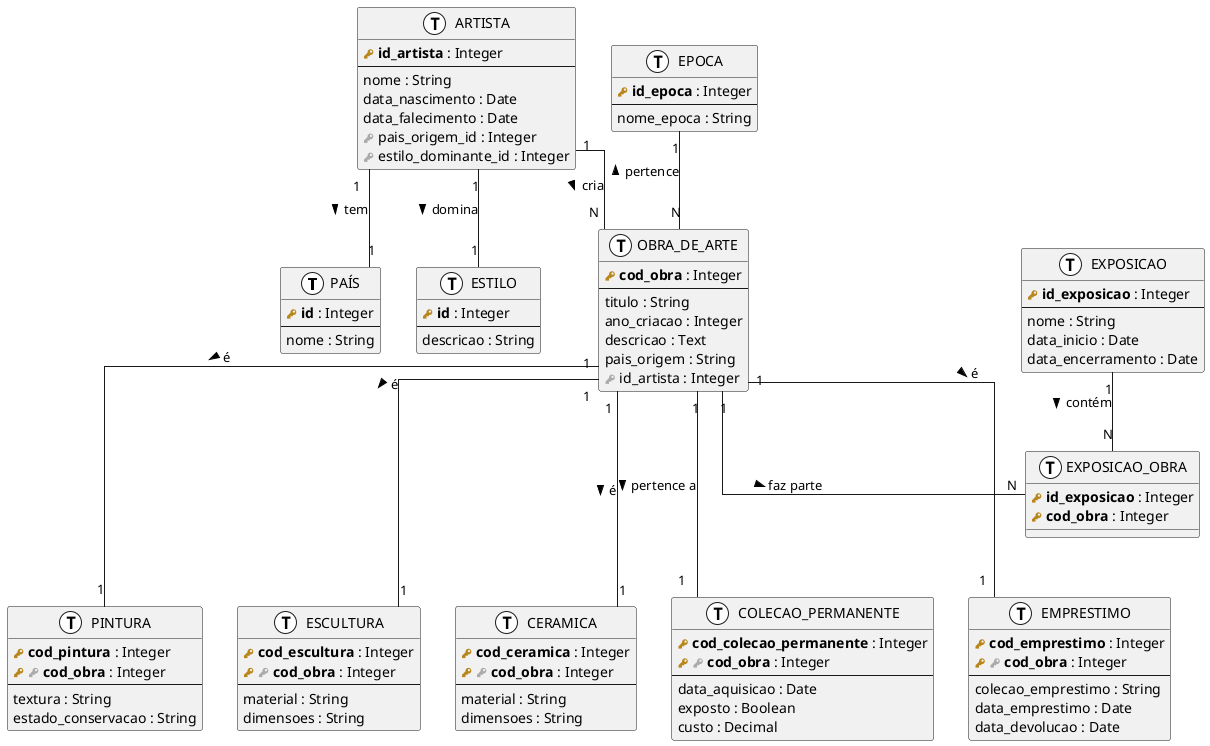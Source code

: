 @startuml
skinparam linetype ortho

!define primary_key(x) <b><color:#b8861b><&key></color> x</b>
!define foreign_key(x) <color:#aaaaaa><&key></color> x
!define column(x) <color:#efefef><&media-record></color> x
!define table(x) entity x << (T, white) >>

table("PAÍS"){
    primary_key(id) : Integer
    --
    nome : String
}

table("ESTILO") {
    primary_key(id) : Integer
    --
    descricao : String
}

table("ARTISTA") {
    primary_key(id_artista) : Integer
    --
    nome : String
    data_nascimento : Date
    data_falecimento : Date
    foreign_key(pais_origem_id) : Integer
    foreign_key(estilo_dominante_id) : Integer
}

table("OBRA_DE_ARTE") {
    primary_key(cod_obra) : Integer
    --
    titulo : String
    ano_criacao : Integer
    descricao : Text
    pais_origem : String
    foreign_key(id_artista) : Integer
}

table("PINTURA") {
    primary_key(cod_pintura) : Integer
    primary_key(foreign_key(cod_obra)) : Integer
    --
    textura : String
    estado_conservacao : String
}

table("ESCULTURA") {
    primary_key(cod_escultura) : Integer
    primary_key(foreign_key(cod_obra)) : Integer
    --
    material : String
    dimensoes : String
}

table("CERAMICA") {
    primary_key(cod_ceramica) : Integer
    primary_key(foreign_key(cod_obra)) : Integer
    --
    material : String
    dimensoes : String
}

table("EPOCA") {
    primary_key(id_epoca) : Integer
    --
    nome_epoca : String
}

table("COLECAO_PERMANENTE") {
    primary_key(cod_colecao_permanente) : Integer
    primary_key(foreign_key(cod_obra)) : Integer
    --
    data_aquisicao : Date
    exposto : Boolean
    custo : Decimal
}

table("EMPRESTIMO") {
    primary_key(cod_emprestimo) : Integer
    primary_key(foreign_key(cod_obra)) : Integer
    --
    colecao_emprestimo : String
    data_emprestimo : Date
    data_devolucao : Date
}

table("EXPOSICAO") {
    primary_key(id_exposicao) : Integer
    --
    nome : String
    data_inicio : Date
    data_encerramento : Date
}

table("EXPOSICAO_OBRA") {
    primary_key(id_exposicao) : Integer
    primary_key(cod_obra) : Integer
}

' Relacionamentos
ARTISTA "1" -- "N" OBRA_DE_ARTE : cria >
EPOCA "1" -- "N" OBRA_DE_ARTE : pertence <

OBRA_DE_ARTE "1" --- "1" PINTURA : é >
OBRA_DE_ARTE "1" --- "1" CERAMICA : é >
OBRA_DE_ARTE "1" --- "1" ESCULTURA : é >

OBRA_DE_ARTE "1" --- "1" COLECAO_PERMANENTE : pertence a >
OBRA_DE_ARTE "1" --- "1" EMPRESTIMO : é >

EXPOSICAO "1" -- "N" EXPOSICAO_OBRA : contém >
OBRA_DE_ARTE "1" -- "N" EXPOSICAO_OBRA : faz parte >

ARTISTA "1" -- "1" ESTILO : domina >
ARTISTA "1" -- "1" PAÍS : tem >

@enduml